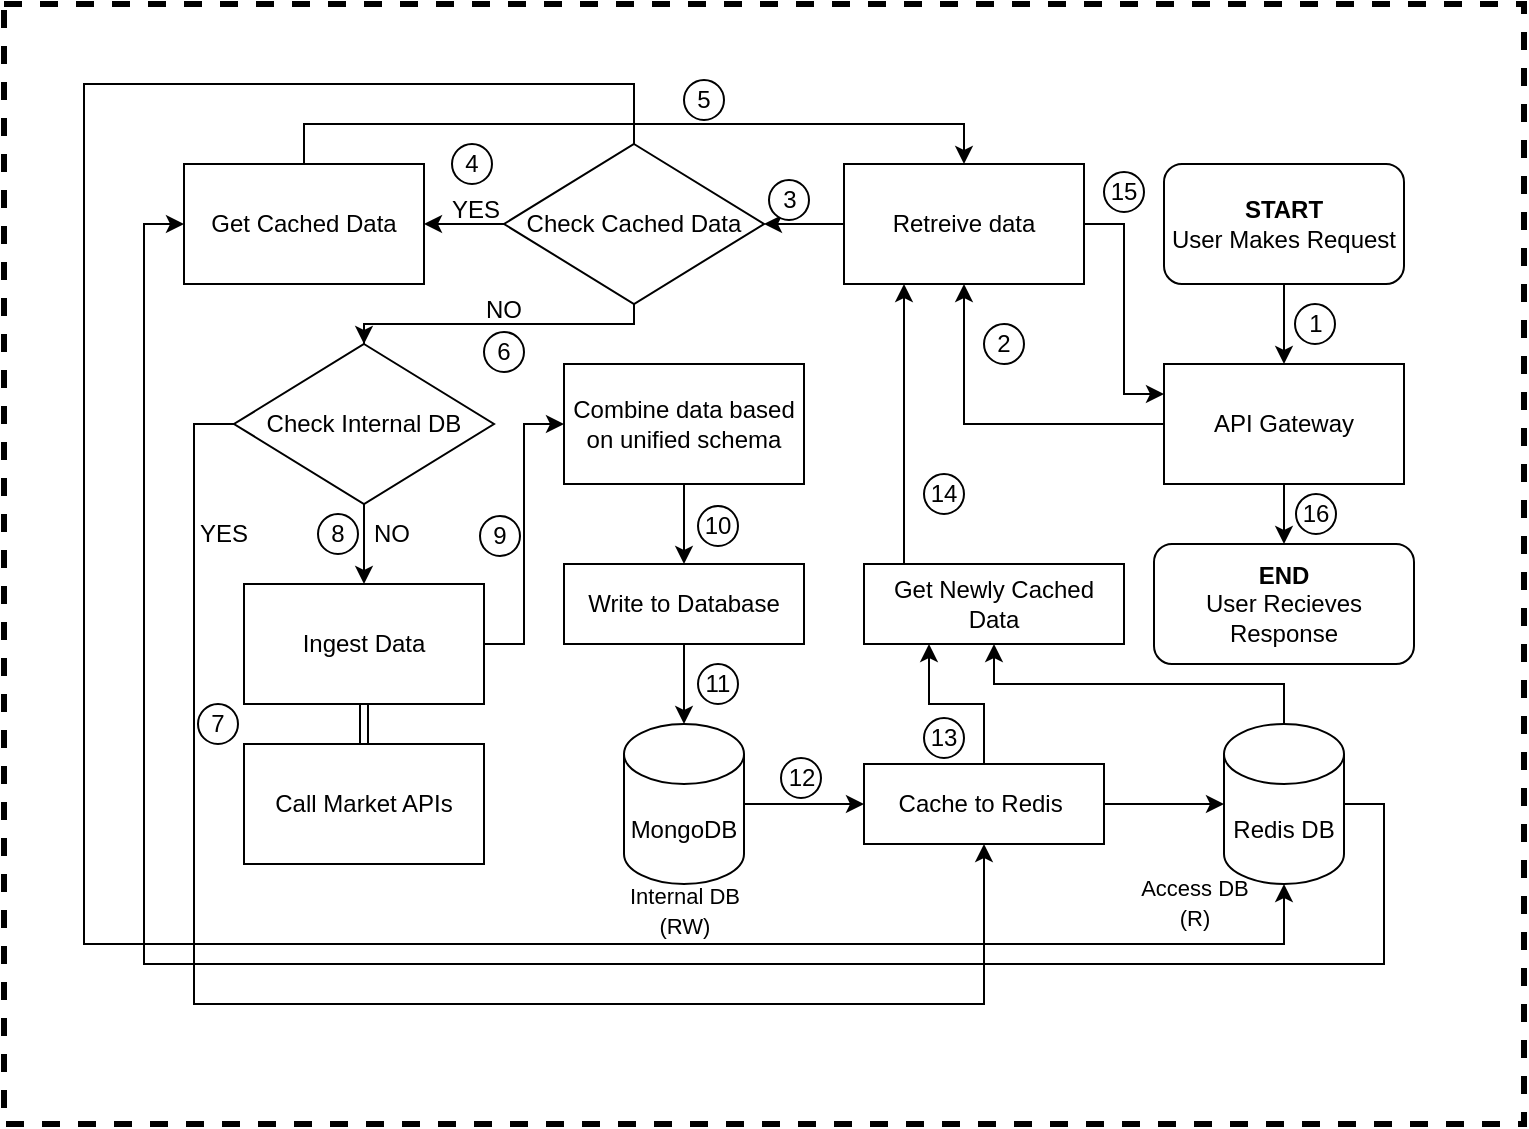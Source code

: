 <mxfile version="24.8.4">
  <diagram name="Page-1" id="XaHqY0cKbJ2PzJI0Trc0">
    <mxGraphModel dx="1434" dy="728" grid="1" gridSize="10" guides="1" tooltips="1" connect="1" arrows="1" fold="1" page="1" pageScale="1" pageWidth="827" pageHeight="1169" math="0" shadow="0">
      <root>
        <mxCell id="0" />
        <mxCell id="1" parent="0" />
        <mxCell id="6Vmg0UVMfuZmP9A7BD3x-80" value="" style="rounded=0;whiteSpace=wrap;html=1;fillColor=none;strokeWidth=3;dashed=1;" parent="1" vertex="1">
          <mxGeometry x="40" y="120" width="760" height="560" as="geometry" />
        </mxCell>
        <mxCell id="6Vmg0UVMfuZmP9A7BD3x-17" value="" style="edgeStyle=orthogonalEdgeStyle;rounded=0;orthogonalLoop=1;jettySize=auto;html=1;shape=link;" parent="1" source="6Vmg0UVMfuZmP9A7BD3x-2" target="6Vmg0UVMfuZmP9A7BD3x-3" edge="1">
          <mxGeometry relative="1" as="geometry" />
        </mxCell>
        <mxCell id="6Vmg0UVMfuZmP9A7BD3x-2" value="Call Market APIs" style="rounded=0;whiteSpace=wrap;html=1;" parent="1" vertex="1">
          <mxGeometry x="160" y="490" width="120" height="60" as="geometry" />
        </mxCell>
        <mxCell id="6Vmg0UVMfuZmP9A7BD3x-54" style="edgeStyle=orthogonalEdgeStyle;rounded=0;orthogonalLoop=1;jettySize=auto;html=1;exitX=1;exitY=0.5;exitDx=0;exitDy=0;entryX=0;entryY=0.5;entryDx=0;entryDy=0;" parent="1" source="6Vmg0UVMfuZmP9A7BD3x-3" target="6Vmg0UVMfuZmP9A7BD3x-5" edge="1">
          <mxGeometry relative="1" as="geometry" />
        </mxCell>
        <mxCell id="6Vmg0UVMfuZmP9A7BD3x-3" value="Ingest Data" style="rounded=0;whiteSpace=wrap;html=1;" parent="1" vertex="1">
          <mxGeometry x="160" y="410" width="120" height="60" as="geometry" />
        </mxCell>
        <mxCell id="6Vmg0UVMfuZmP9A7BD3x-5" value="Combine data based on unified schema" style="rounded=0;whiteSpace=wrap;html=1;" parent="1" vertex="1">
          <mxGeometry x="320" y="300" width="120" height="60" as="geometry" />
        </mxCell>
        <mxCell id="6Vmg0UVMfuZmP9A7BD3x-13" value="" style="edgeStyle=orthogonalEdgeStyle;rounded=0;orthogonalLoop=1;jettySize=auto;html=1;" parent="1" source="6Vmg0UVMfuZmP9A7BD3x-7" target="6Vmg0UVMfuZmP9A7BD3x-11" edge="1">
          <mxGeometry relative="1" as="geometry" />
        </mxCell>
        <mxCell id="6Vmg0UVMfuZmP9A7BD3x-7" value="MongoDB" style="shape=cylinder3;whiteSpace=wrap;html=1;boundedLbl=1;backgroundOutline=1;size=15;" parent="1" vertex="1">
          <mxGeometry x="350" y="480" width="60" height="80" as="geometry" />
        </mxCell>
        <mxCell id="6Vmg0UVMfuZmP9A7BD3x-8" style="edgeStyle=orthogonalEdgeStyle;rounded=0;orthogonalLoop=1;jettySize=auto;html=1;exitX=0.5;exitY=1;exitDx=0;exitDy=0;entryX=0.5;entryY=0;entryDx=0;entryDy=0;entryPerimeter=0;" parent="1" source="6Vmg0UVMfuZmP9A7BD3x-9" target="6Vmg0UVMfuZmP9A7BD3x-7" edge="1">
          <mxGeometry relative="1" as="geometry" />
        </mxCell>
        <mxCell id="6Vmg0UVMfuZmP9A7BD3x-10" value="" style="edgeStyle=orthogonalEdgeStyle;rounded=0;orthogonalLoop=1;jettySize=auto;html=1;exitX=0.5;exitY=1;exitDx=0;exitDy=0;entryX=0.5;entryY=0;entryDx=0;entryDy=0;entryPerimeter=0;" parent="1" source="6Vmg0UVMfuZmP9A7BD3x-5" target="6Vmg0UVMfuZmP9A7BD3x-9" edge="1">
          <mxGeometry relative="1" as="geometry">
            <mxPoint x="430" y="380" as="sourcePoint" />
            <mxPoint x="430" y="480" as="targetPoint" />
          </mxGeometry>
        </mxCell>
        <mxCell id="6Vmg0UVMfuZmP9A7BD3x-9" value="Write to Database" style="rounded=0;whiteSpace=wrap;html=1;" parent="1" vertex="1">
          <mxGeometry x="320" y="400" width="120" height="40" as="geometry" />
        </mxCell>
        <mxCell id="6Vmg0UVMfuZmP9A7BD3x-15" value="" style="edgeStyle=orthogonalEdgeStyle;rounded=0;orthogonalLoop=1;jettySize=auto;html=1;" parent="1" source="6Vmg0UVMfuZmP9A7BD3x-11" target="6Vmg0UVMfuZmP9A7BD3x-14" edge="1">
          <mxGeometry relative="1" as="geometry" />
        </mxCell>
        <mxCell id="6Vmg0UVMfuZmP9A7BD3x-47" style="edgeStyle=orthogonalEdgeStyle;rounded=0;orthogonalLoop=1;jettySize=auto;html=1;exitX=0.5;exitY=0;exitDx=0;exitDy=0;entryX=0.25;entryY=1;entryDx=0;entryDy=0;" parent="1" source="6Vmg0UVMfuZmP9A7BD3x-11" target="6Vmg0UVMfuZmP9A7BD3x-18" edge="1">
          <mxGeometry relative="1" as="geometry" />
        </mxCell>
        <mxCell id="6Vmg0UVMfuZmP9A7BD3x-11" value="Cache to Redis&amp;nbsp;" style="rounded=0;whiteSpace=wrap;html=1;" parent="1" vertex="1">
          <mxGeometry x="470" y="500" width="120" height="40" as="geometry" />
        </mxCell>
        <mxCell id="6Vmg0UVMfuZmP9A7BD3x-12" value="&lt;font style=&quot;font-size: 11px;&quot;&gt;Internal DB (RW)&lt;/font&gt;" style="text;html=1;align=center;verticalAlign=middle;whiteSpace=wrap;rounded=0;" parent="1" vertex="1">
          <mxGeometry x="337.5" y="558" width="85" height="30" as="geometry" />
        </mxCell>
        <mxCell id="6Vmg0UVMfuZmP9A7BD3x-50" style="edgeStyle=orthogonalEdgeStyle;rounded=0;orthogonalLoop=1;jettySize=auto;html=1;exitX=1;exitY=0.5;exitDx=0;exitDy=0;exitPerimeter=0;entryX=0;entryY=0.5;entryDx=0;entryDy=0;" parent="1" source="6Vmg0UVMfuZmP9A7BD3x-14" target="6Vmg0UVMfuZmP9A7BD3x-39" edge="1">
          <mxGeometry relative="1" as="geometry">
            <Array as="points">
              <mxPoint x="730" y="520" />
              <mxPoint x="730" y="600" />
              <mxPoint x="110" y="600" />
              <mxPoint x="110" y="230" />
            </Array>
          </mxGeometry>
        </mxCell>
        <mxCell id="6Vmg0UVMfuZmP9A7BD3x-56" style="edgeStyle=orthogonalEdgeStyle;rounded=0;orthogonalLoop=1;jettySize=auto;html=1;exitX=0.5;exitY=0;exitDx=0;exitDy=0;exitPerimeter=0;entryX=0.5;entryY=1;entryDx=0;entryDy=0;" parent="1" source="6Vmg0UVMfuZmP9A7BD3x-14" target="6Vmg0UVMfuZmP9A7BD3x-18" edge="1">
          <mxGeometry relative="1" as="geometry" />
        </mxCell>
        <mxCell id="6Vmg0UVMfuZmP9A7BD3x-14" value="Redis DB" style="shape=cylinder3;whiteSpace=wrap;html=1;boundedLbl=1;backgroundOutline=1;size=15;" parent="1" vertex="1">
          <mxGeometry x="650" y="480" width="60" height="80" as="geometry" />
        </mxCell>
        <mxCell id="6Vmg0UVMfuZmP9A7BD3x-16" value="&lt;font style=&quot;font-size: 11px;&quot;&gt;Access DB (R)&lt;/font&gt;" style="text;html=1;align=center;verticalAlign=middle;whiteSpace=wrap;rounded=0;" parent="1" vertex="1">
          <mxGeometry x="600" y="554" width="71" height="30" as="geometry" />
        </mxCell>
        <mxCell id="6Vmg0UVMfuZmP9A7BD3x-42" style="edgeStyle=orthogonalEdgeStyle;rounded=0;orthogonalLoop=1;jettySize=auto;html=1;entryX=0.25;entryY=1;entryDx=0;entryDy=0;" parent="1" source="6Vmg0UVMfuZmP9A7BD3x-18" target="6Vmg0UVMfuZmP9A7BD3x-30" edge="1">
          <mxGeometry relative="1" as="geometry">
            <Array as="points">
              <mxPoint x="490" y="350" />
              <mxPoint x="490" y="350" />
            </Array>
          </mxGeometry>
        </mxCell>
        <mxCell id="6Vmg0UVMfuZmP9A7BD3x-18" value="Get Newly Cached Data" style="rounded=0;whiteSpace=wrap;html=1;" parent="1" vertex="1">
          <mxGeometry x="470" y="400" width="130" height="40" as="geometry" />
        </mxCell>
        <mxCell id="6Vmg0UVMfuZmP9A7BD3x-31" value="" style="edgeStyle=orthogonalEdgeStyle;rounded=0;orthogonalLoop=1;jettySize=auto;html=1;" parent="1" source="6Vmg0UVMfuZmP9A7BD3x-20" target="6Vmg0UVMfuZmP9A7BD3x-30" edge="1">
          <mxGeometry relative="1" as="geometry" />
        </mxCell>
        <mxCell id="6Vmg0UVMfuZmP9A7BD3x-49" value="" style="edgeStyle=orthogonalEdgeStyle;rounded=0;orthogonalLoop=1;jettySize=auto;html=1;" parent="1" source="6Vmg0UVMfuZmP9A7BD3x-20" target="6Vmg0UVMfuZmP9A7BD3x-48" edge="1">
          <mxGeometry relative="1" as="geometry" />
        </mxCell>
        <mxCell id="6Vmg0UVMfuZmP9A7BD3x-20" value="API Gateway" style="rounded=0;whiteSpace=wrap;html=1;" parent="1" vertex="1">
          <mxGeometry x="620" y="300" width="120" height="60" as="geometry" />
        </mxCell>
        <mxCell id="6Vmg0UVMfuZmP9A7BD3x-24" value="" style="edgeStyle=orthogonalEdgeStyle;rounded=0;orthogonalLoop=1;jettySize=auto;html=1;" parent="1" source="6Vmg0UVMfuZmP9A7BD3x-23" target="6Vmg0UVMfuZmP9A7BD3x-20" edge="1">
          <mxGeometry relative="1" as="geometry" />
        </mxCell>
        <mxCell id="6Vmg0UVMfuZmP9A7BD3x-23" value="&lt;b&gt;START&lt;/b&gt;&lt;br&gt;User Makes Request" style="rounded=1;whiteSpace=wrap;html=1;" parent="1" vertex="1">
          <mxGeometry x="620" y="200" width="120" height="60" as="geometry" />
        </mxCell>
        <mxCell id="6Vmg0UVMfuZmP9A7BD3x-26" value="1" style="ellipse;whiteSpace=wrap;html=1;aspect=fixed;" parent="1" vertex="1">
          <mxGeometry x="685.5" y="270" width="20" height="20" as="geometry" />
        </mxCell>
        <mxCell id="6Vmg0UVMfuZmP9A7BD3x-36" value="" style="edgeStyle=orthogonalEdgeStyle;rounded=0;orthogonalLoop=1;jettySize=auto;html=1;" parent="1" source="6Vmg0UVMfuZmP9A7BD3x-30" target="6Vmg0UVMfuZmP9A7BD3x-35" edge="1">
          <mxGeometry relative="1" as="geometry" />
        </mxCell>
        <mxCell id="6Vmg0UVMfuZmP9A7BD3x-43" style="edgeStyle=orthogonalEdgeStyle;rounded=0;orthogonalLoop=1;jettySize=auto;html=1;exitX=1;exitY=0.5;exitDx=0;exitDy=0;entryX=0;entryY=0.25;entryDx=0;entryDy=0;" parent="1" source="6Vmg0UVMfuZmP9A7BD3x-30" target="6Vmg0UVMfuZmP9A7BD3x-20" edge="1">
          <mxGeometry relative="1" as="geometry" />
        </mxCell>
        <mxCell id="6Vmg0UVMfuZmP9A7BD3x-30" value="Retreive data" style="whiteSpace=wrap;html=1;rounded=0;" parent="1" vertex="1">
          <mxGeometry x="460" y="200" width="120" height="60" as="geometry" />
        </mxCell>
        <mxCell id="6Vmg0UVMfuZmP9A7BD3x-32" value="2" style="ellipse;whiteSpace=wrap;html=1;aspect=fixed;" parent="1" vertex="1">
          <mxGeometry x="530" y="280" width="20" height="20" as="geometry" />
        </mxCell>
        <mxCell id="6Vmg0UVMfuZmP9A7BD3x-40" value="" style="edgeStyle=orthogonalEdgeStyle;rounded=0;orthogonalLoop=1;jettySize=auto;html=1;" parent="1" source="6Vmg0UVMfuZmP9A7BD3x-35" target="6Vmg0UVMfuZmP9A7BD3x-39" edge="1">
          <mxGeometry relative="1" as="geometry" />
        </mxCell>
        <mxCell id="6Vmg0UVMfuZmP9A7BD3x-45" style="edgeStyle=orthogonalEdgeStyle;rounded=0;orthogonalLoop=1;jettySize=auto;html=1;exitX=0.5;exitY=1;exitDx=0;exitDy=0;entryX=0.5;entryY=0;entryDx=0;entryDy=0;" parent="1" source="6Vmg0UVMfuZmP9A7BD3x-52" target="6Vmg0UVMfuZmP9A7BD3x-3" edge="1">
          <mxGeometry relative="1" as="geometry">
            <Array as="points">
              <mxPoint x="220" y="280" />
            </Array>
          </mxGeometry>
        </mxCell>
        <mxCell id="6Vmg0UVMfuZmP9A7BD3x-35" value="Check Cached Data" style="rhombus;whiteSpace=wrap;html=1;rounded=0;" parent="1" vertex="1">
          <mxGeometry x="290" y="190" width="130" height="80" as="geometry" />
        </mxCell>
        <mxCell id="6Vmg0UVMfuZmP9A7BD3x-41" style="edgeStyle=orthogonalEdgeStyle;rounded=0;orthogonalLoop=1;jettySize=auto;html=1;exitX=0.5;exitY=0;exitDx=0;exitDy=0;entryX=0.5;entryY=0;entryDx=0;entryDy=0;" parent="1" source="6Vmg0UVMfuZmP9A7BD3x-39" target="6Vmg0UVMfuZmP9A7BD3x-30" edge="1">
          <mxGeometry relative="1" as="geometry" />
        </mxCell>
        <mxCell id="6Vmg0UVMfuZmP9A7BD3x-39" value="Get Cached Data" style="whiteSpace=wrap;html=1;rounded=0;" parent="1" vertex="1">
          <mxGeometry x="130" y="200" width="120" height="60" as="geometry" />
        </mxCell>
        <mxCell id="6Vmg0UVMfuZmP9A7BD3x-44" value="YES" style="text;html=1;align=center;verticalAlign=middle;whiteSpace=wrap;rounded=0;" parent="1" vertex="1">
          <mxGeometry x="246" y="208" width="60" height="30" as="geometry" />
        </mxCell>
        <mxCell id="6Vmg0UVMfuZmP9A7BD3x-46" value="NO" style="text;html=1;align=center;verticalAlign=middle;whiteSpace=wrap;rounded=0;" parent="1" vertex="1">
          <mxGeometry x="260" y="258" width="60" height="30" as="geometry" />
        </mxCell>
        <mxCell id="6Vmg0UVMfuZmP9A7BD3x-48" value="&lt;b&gt;END&lt;/b&gt;&lt;br&gt;User Recieves Response" style="rounded=1;whiteSpace=wrap;html=1;" parent="1" vertex="1">
          <mxGeometry x="615" y="390" width="130" height="60" as="geometry" />
        </mxCell>
        <mxCell id="6Vmg0UVMfuZmP9A7BD3x-51" style="edgeStyle=orthogonalEdgeStyle;rounded=0;orthogonalLoop=1;jettySize=auto;html=1;exitX=0.5;exitY=0;exitDx=0;exitDy=0;entryX=0.5;entryY=1;entryDx=0;entryDy=0;entryPerimeter=0;" parent="1" source="6Vmg0UVMfuZmP9A7BD3x-35" target="6Vmg0UVMfuZmP9A7BD3x-14" edge="1">
          <mxGeometry relative="1" as="geometry">
            <Array as="points">
              <mxPoint x="355" y="160" />
              <mxPoint x="80" y="160" />
              <mxPoint x="80" y="590" />
              <mxPoint x="680" y="590" />
            </Array>
          </mxGeometry>
        </mxCell>
        <mxCell id="6Vmg0UVMfuZmP9A7BD3x-53" value="" style="edgeStyle=orthogonalEdgeStyle;rounded=0;orthogonalLoop=1;jettySize=auto;html=1;exitX=0.5;exitY=1;exitDx=0;exitDy=0;entryX=0.5;entryY=0;entryDx=0;entryDy=0;" parent="1" source="6Vmg0UVMfuZmP9A7BD3x-35" target="6Vmg0UVMfuZmP9A7BD3x-52" edge="1">
          <mxGeometry relative="1" as="geometry">
            <mxPoint x="355" y="270" as="sourcePoint" />
            <mxPoint x="220" y="390" as="targetPoint" />
            <Array as="points">
              <mxPoint x="355" y="280" />
            </Array>
          </mxGeometry>
        </mxCell>
        <mxCell id="6Vmg0UVMfuZmP9A7BD3x-57" style="edgeStyle=orthogonalEdgeStyle;rounded=0;orthogonalLoop=1;jettySize=auto;html=1;exitX=0;exitY=0.5;exitDx=0;exitDy=0;entryX=0.5;entryY=1;entryDx=0;entryDy=0;" parent="1" source="6Vmg0UVMfuZmP9A7BD3x-52" target="6Vmg0UVMfuZmP9A7BD3x-11" edge="1">
          <mxGeometry relative="1" as="geometry">
            <Array as="points">
              <mxPoint x="135" y="330" />
              <mxPoint x="135" y="620" />
              <mxPoint x="530" y="620" />
            </Array>
          </mxGeometry>
        </mxCell>
        <mxCell id="6Vmg0UVMfuZmP9A7BD3x-52" value="Check Internal DB" style="rhombus;whiteSpace=wrap;html=1;rounded=0;" parent="1" vertex="1">
          <mxGeometry x="155" y="290" width="130" height="80" as="geometry" />
        </mxCell>
        <mxCell id="6Vmg0UVMfuZmP9A7BD3x-55" value="NO" style="text;html=1;align=center;verticalAlign=middle;whiteSpace=wrap;rounded=0;" parent="1" vertex="1">
          <mxGeometry x="204" y="370" width="60" height="30" as="geometry" />
        </mxCell>
        <mxCell id="6Vmg0UVMfuZmP9A7BD3x-58" value="YES" style="text;html=1;align=center;verticalAlign=middle;whiteSpace=wrap;rounded=0;" parent="1" vertex="1">
          <mxGeometry x="120" y="370" width="60" height="30" as="geometry" />
        </mxCell>
        <mxCell id="6Vmg0UVMfuZmP9A7BD3x-59" value="3" style="ellipse;whiteSpace=wrap;html=1;aspect=fixed;" parent="1" vertex="1">
          <mxGeometry x="422.5" y="208" width="20" height="20" as="geometry" />
        </mxCell>
        <mxCell id="6Vmg0UVMfuZmP9A7BD3x-60" value="4" style="ellipse;whiteSpace=wrap;html=1;aspect=fixed;" parent="1" vertex="1">
          <mxGeometry x="264" y="190" width="20" height="20" as="geometry" />
        </mxCell>
        <mxCell id="6Vmg0UVMfuZmP9A7BD3x-61" value="5" style="ellipse;whiteSpace=wrap;html=1;aspect=fixed;" parent="1" vertex="1">
          <mxGeometry x="380" y="158" width="20" height="20" as="geometry" />
        </mxCell>
        <mxCell id="6Vmg0UVMfuZmP9A7BD3x-62" value="6" style="ellipse;whiteSpace=wrap;html=1;aspect=fixed;" parent="1" vertex="1">
          <mxGeometry x="280" y="284" width="20" height="20" as="geometry" />
        </mxCell>
        <mxCell id="6Vmg0UVMfuZmP9A7BD3x-63" value="7" style="ellipse;whiteSpace=wrap;html=1;aspect=fixed;" parent="1" vertex="1">
          <mxGeometry x="137" y="470" width="20" height="20" as="geometry" />
        </mxCell>
        <mxCell id="6Vmg0UVMfuZmP9A7BD3x-64" value="8" style="ellipse;whiteSpace=wrap;html=1;aspect=fixed;" parent="1" vertex="1">
          <mxGeometry x="197" y="375" width="20" height="20" as="geometry" />
        </mxCell>
        <mxCell id="6Vmg0UVMfuZmP9A7BD3x-68" value="9" style="ellipse;whiteSpace=wrap;html=1;aspect=fixed;" parent="1" vertex="1">
          <mxGeometry x="278" y="376" width="20" height="20" as="geometry" />
        </mxCell>
        <mxCell id="6Vmg0UVMfuZmP9A7BD3x-70" value="10" style="ellipse;whiteSpace=wrap;html=1;aspect=fixed;" parent="1" vertex="1">
          <mxGeometry x="387" y="371" width="20" height="20" as="geometry" />
        </mxCell>
        <mxCell id="6Vmg0UVMfuZmP9A7BD3x-71" value="11" style="ellipse;whiteSpace=wrap;html=1;aspect=fixed;" parent="1" vertex="1">
          <mxGeometry x="387" y="450" width="20" height="20" as="geometry" />
        </mxCell>
        <mxCell id="6Vmg0UVMfuZmP9A7BD3x-72" value="12" style="ellipse;whiteSpace=wrap;html=1;aspect=fixed;" parent="1" vertex="1">
          <mxGeometry x="428.5" y="497" width="20" height="20" as="geometry" />
        </mxCell>
        <mxCell id="6Vmg0UVMfuZmP9A7BD3x-73" value="13" style="ellipse;whiteSpace=wrap;html=1;aspect=fixed;" parent="1" vertex="1">
          <mxGeometry x="500" y="477" width="20" height="20" as="geometry" />
        </mxCell>
        <mxCell id="6Vmg0UVMfuZmP9A7BD3x-74" value="14" style="ellipse;whiteSpace=wrap;html=1;aspect=fixed;" parent="1" vertex="1">
          <mxGeometry x="500" y="355" width="20" height="20" as="geometry" />
        </mxCell>
        <mxCell id="6Vmg0UVMfuZmP9A7BD3x-75" value="15" style="ellipse;whiteSpace=wrap;html=1;aspect=fixed;" parent="1" vertex="1">
          <mxGeometry x="590" y="204" width="20" height="20" as="geometry" />
        </mxCell>
        <mxCell id="6Vmg0UVMfuZmP9A7BD3x-77" value="16" style="ellipse;whiteSpace=wrap;html=1;aspect=fixed;" parent="1" vertex="1">
          <mxGeometry x="686" y="365" width="20" height="20" as="geometry" />
        </mxCell>
      </root>
    </mxGraphModel>
  </diagram>
</mxfile>
